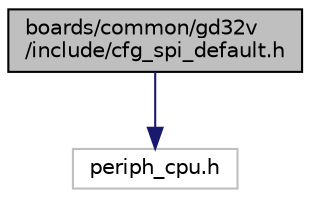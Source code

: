 digraph "boards/common/gd32v/include/cfg_spi_default.h"
{
 // LATEX_PDF_SIZE
  edge [fontname="Helvetica",fontsize="10",labelfontname="Helvetica",labelfontsize="10"];
  node [fontname="Helvetica",fontsize="10",shape=record];
  Node1 [label="boards/common/gd32v\l/include/cfg_spi_default.h",height=0.2,width=0.4,color="black", fillcolor="grey75", style="filled", fontcolor="black",tooltip="Common peripheral configuration for GD32VF103 boards."];
  Node1 -> Node2 [color="midnightblue",fontsize="10",style="solid",fontname="Helvetica"];
  Node2 [label="periph_cpu.h",height=0.2,width=0.4,color="grey75", fillcolor="white", style="filled",tooltip=" "];
}
